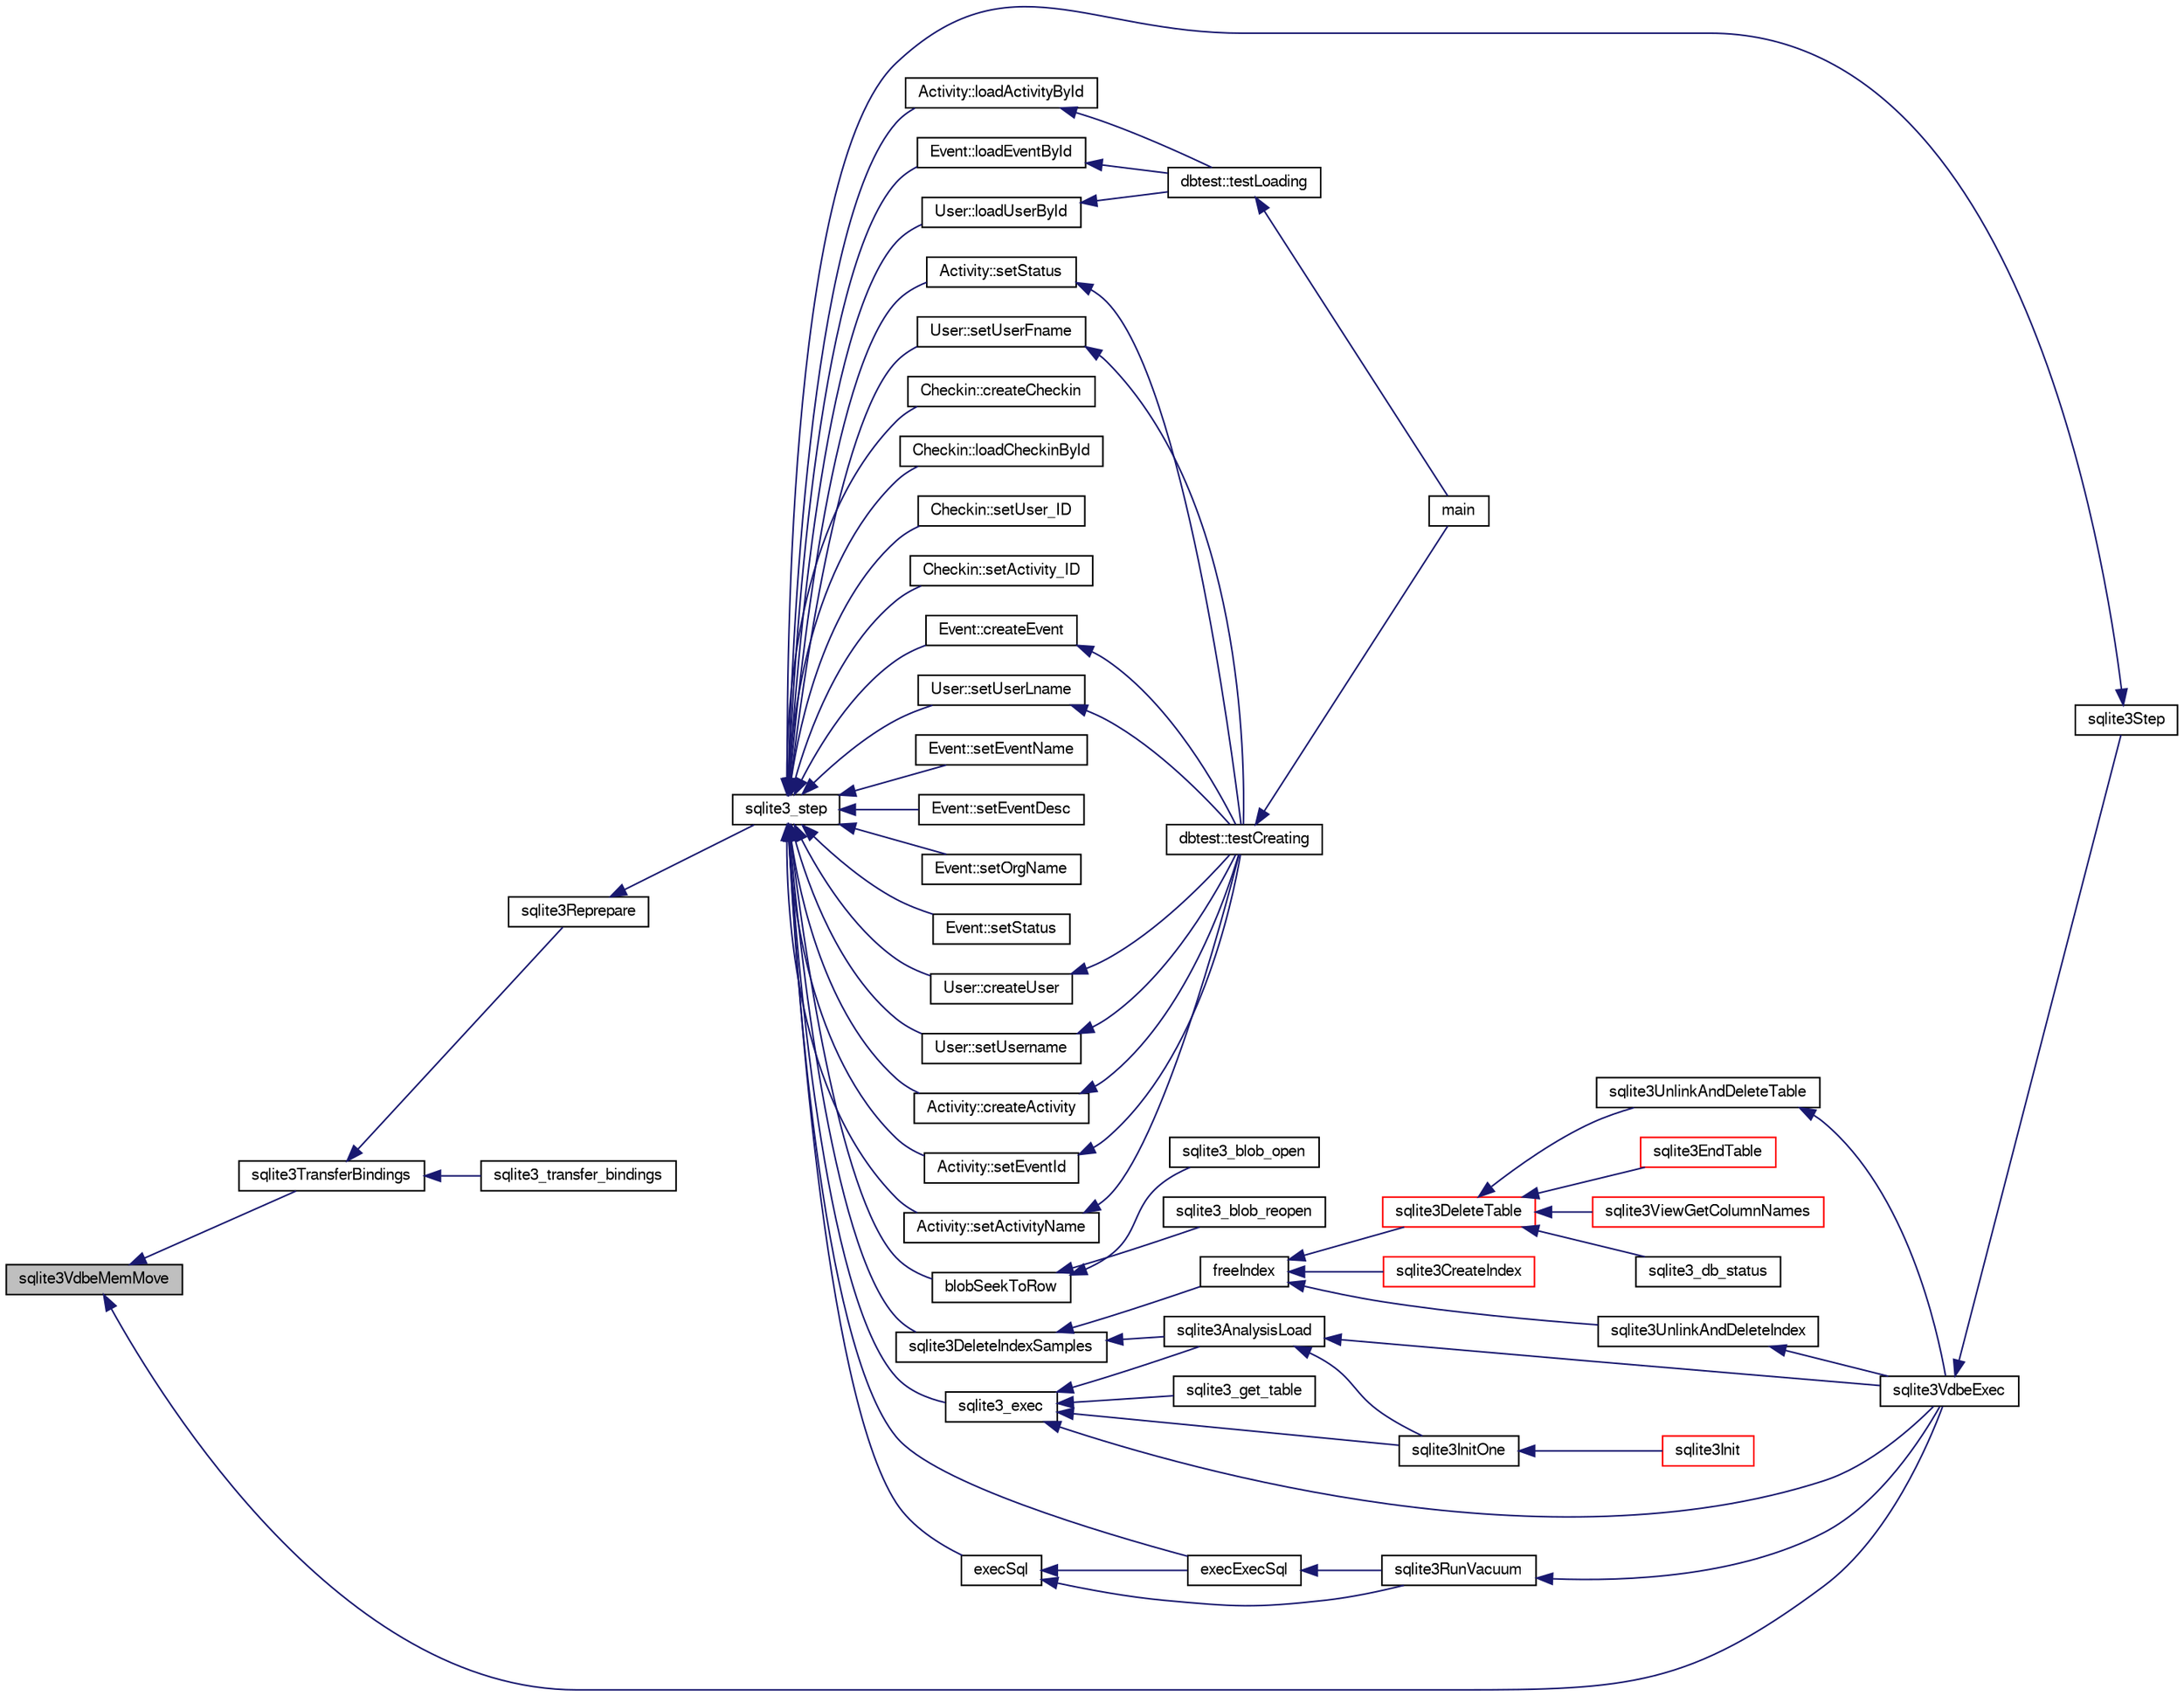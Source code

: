 digraph "sqlite3VdbeMemMove"
{
  edge [fontname="FreeSans",fontsize="10",labelfontname="FreeSans",labelfontsize="10"];
  node [fontname="FreeSans",fontsize="10",shape=record];
  rankdir="LR";
  Node772973 [label="sqlite3VdbeMemMove",height=0.2,width=0.4,color="black", fillcolor="grey75", style="filled", fontcolor="black"];
  Node772973 -> Node772974 [dir="back",color="midnightblue",fontsize="10",style="solid",fontname="FreeSans"];
  Node772974 [label="sqlite3TransferBindings",height=0.2,width=0.4,color="black", fillcolor="white", style="filled",URL="$sqlite3_8c.html#a9158a497436de1e5aa7067e4daf18d8e"];
  Node772974 -> Node772975 [dir="back",color="midnightblue",fontsize="10",style="solid",fontname="FreeSans"];
  Node772975 [label="sqlite3_transfer_bindings",height=0.2,width=0.4,color="black", fillcolor="white", style="filled",URL="$sqlite3_8h.html#a62b0ff01b83a4d0cba99eef26cb99315"];
  Node772974 -> Node772976 [dir="back",color="midnightblue",fontsize="10",style="solid",fontname="FreeSans"];
  Node772976 [label="sqlite3Reprepare",height=0.2,width=0.4,color="black", fillcolor="white", style="filled",URL="$sqlite3_8c.html#a7e2f7299cc947d07e782f6ac561fa937"];
  Node772976 -> Node772977 [dir="back",color="midnightblue",fontsize="10",style="solid",fontname="FreeSans"];
  Node772977 [label="sqlite3_step",height=0.2,width=0.4,color="black", fillcolor="white", style="filled",URL="$sqlite3_8h.html#ac1e491ce36b7471eb28387f7d3c74334"];
  Node772977 -> Node772978 [dir="back",color="midnightblue",fontsize="10",style="solid",fontname="FreeSans"];
  Node772978 [label="Activity::createActivity",height=0.2,width=0.4,color="black", fillcolor="white", style="filled",URL="$classActivity.html#a813cc5e52c14ab49b39014c134e3425b"];
  Node772978 -> Node772979 [dir="back",color="midnightblue",fontsize="10",style="solid",fontname="FreeSans"];
  Node772979 [label="dbtest::testCreating",height=0.2,width=0.4,color="black", fillcolor="white", style="filled",URL="$classdbtest.html#a8193e88a7df657069c8a6bd09c8243b7"];
  Node772979 -> Node772980 [dir="back",color="midnightblue",fontsize="10",style="solid",fontname="FreeSans"];
  Node772980 [label="main",height=0.2,width=0.4,color="black", fillcolor="white", style="filled",URL="$test_8cpp.html#ae66f6b31b5ad750f1fe042a706a4e3d4"];
  Node772977 -> Node772981 [dir="back",color="midnightblue",fontsize="10",style="solid",fontname="FreeSans"];
  Node772981 [label="Activity::loadActivityById",height=0.2,width=0.4,color="black", fillcolor="white", style="filled",URL="$classActivity.html#abe4ffb4f08a47212ebf9013259d9e7fd"];
  Node772981 -> Node772982 [dir="back",color="midnightblue",fontsize="10",style="solid",fontname="FreeSans"];
  Node772982 [label="dbtest::testLoading",height=0.2,width=0.4,color="black", fillcolor="white", style="filled",URL="$classdbtest.html#a6f98d82a2c8e2b9040848763504ddae1"];
  Node772982 -> Node772980 [dir="back",color="midnightblue",fontsize="10",style="solid",fontname="FreeSans"];
  Node772977 -> Node772983 [dir="back",color="midnightblue",fontsize="10",style="solid",fontname="FreeSans"];
  Node772983 [label="Activity::setEventId",height=0.2,width=0.4,color="black", fillcolor="white", style="filled",URL="$classActivity.html#adb1d0fd0d08f473e068f0a4086bfa9ca"];
  Node772983 -> Node772979 [dir="back",color="midnightblue",fontsize="10",style="solid",fontname="FreeSans"];
  Node772977 -> Node772984 [dir="back",color="midnightblue",fontsize="10",style="solid",fontname="FreeSans"];
  Node772984 [label="Activity::setActivityName",height=0.2,width=0.4,color="black", fillcolor="white", style="filled",URL="$classActivity.html#a62dc3737b33915a36086f9dd26d16a81"];
  Node772984 -> Node772979 [dir="back",color="midnightblue",fontsize="10",style="solid",fontname="FreeSans"];
  Node772977 -> Node772985 [dir="back",color="midnightblue",fontsize="10",style="solid",fontname="FreeSans"];
  Node772985 [label="Activity::setStatus",height=0.2,width=0.4,color="black", fillcolor="white", style="filled",URL="$classActivity.html#af618135a7738f4d2a7ee147a8ef912ea"];
  Node772985 -> Node772979 [dir="back",color="midnightblue",fontsize="10",style="solid",fontname="FreeSans"];
  Node772977 -> Node772986 [dir="back",color="midnightblue",fontsize="10",style="solid",fontname="FreeSans"];
  Node772986 [label="Checkin::createCheckin",height=0.2,width=0.4,color="black", fillcolor="white", style="filled",URL="$classCheckin.html#a4e40acdf7fff0e607f6de4f24f3a163c"];
  Node772977 -> Node772987 [dir="back",color="midnightblue",fontsize="10",style="solid",fontname="FreeSans"];
  Node772987 [label="Checkin::loadCheckinById",height=0.2,width=0.4,color="black", fillcolor="white", style="filled",URL="$classCheckin.html#a3461f70ea6c68475225f2a07f78a21e0"];
  Node772977 -> Node772988 [dir="back",color="midnightblue",fontsize="10",style="solid",fontname="FreeSans"];
  Node772988 [label="Checkin::setUser_ID",height=0.2,width=0.4,color="black", fillcolor="white", style="filled",URL="$classCheckin.html#a76ab640f4f912876dbebf183db5359c6"];
  Node772977 -> Node772989 [dir="back",color="midnightblue",fontsize="10",style="solid",fontname="FreeSans"];
  Node772989 [label="Checkin::setActivity_ID",height=0.2,width=0.4,color="black", fillcolor="white", style="filled",URL="$classCheckin.html#ab2ff3ec2604ec73a42af25874a00b232"];
  Node772977 -> Node772990 [dir="back",color="midnightblue",fontsize="10",style="solid",fontname="FreeSans"];
  Node772990 [label="Event::createEvent",height=0.2,width=0.4,color="black", fillcolor="white", style="filled",URL="$classEvent.html#a77adb9f4a46ffb32c2d931f0691f5903"];
  Node772990 -> Node772979 [dir="back",color="midnightblue",fontsize="10",style="solid",fontname="FreeSans"];
  Node772977 -> Node772991 [dir="back",color="midnightblue",fontsize="10",style="solid",fontname="FreeSans"];
  Node772991 [label="Event::loadEventById",height=0.2,width=0.4,color="black", fillcolor="white", style="filled",URL="$classEvent.html#afa66cea33f722dbeecb69cc98fdea055"];
  Node772991 -> Node772982 [dir="back",color="midnightblue",fontsize="10",style="solid",fontname="FreeSans"];
  Node772977 -> Node772992 [dir="back",color="midnightblue",fontsize="10",style="solid",fontname="FreeSans"];
  Node772992 [label="Event::setEventName",height=0.2,width=0.4,color="black", fillcolor="white", style="filled",URL="$classEvent.html#a10596b6ca077df05184e30d62b08729d"];
  Node772977 -> Node772993 [dir="back",color="midnightblue",fontsize="10",style="solid",fontname="FreeSans"];
  Node772993 [label="Event::setEventDesc",height=0.2,width=0.4,color="black", fillcolor="white", style="filled",URL="$classEvent.html#ae36b8377dcae792f1c5c4726024c981b"];
  Node772977 -> Node772994 [dir="back",color="midnightblue",fontsize="10",style="solid",fontname="FreeSans"];
  Node772994 [label="Event::setOrgName",height=0.2,width=0.4,color="black", fillcolor="white", style="filled",URL="$classEvent.html#a19aac0f776bd764563a54977656cf680"];
  Node772977 -> Node772995 [dir="back",color="midnightblue",fontsize="10",style="solid",fontname="FreeSans"];
  Node772995 [label="Event::setStatus",height=0.2,width=0.4,color="black", fillcolor="white", style="filled",URL="$classEvent.html#ab0a6b9285af0f4172eb841e2b80f8972"];
  Node772977 -> Node772996 [dir="back",color="midnightblue",fontsize="10",style="solid",fontname="FreeSans"];
  Node772996 [label="blobSeekToRow",height=0.2,width=0.4,color="black", fillcolor="white", style="filled",URL="$sqlite3_8c.html#afff57e13332b98c8a44a7cebe38962ab"];
  Node772996 -> Node772997 [dir="back",color="midnightblue",fontsize="10",style="solid",fontname="FreeSans"];
  Node772997 [label="sqlite3_blob_open",height=0.2,width=0.4,color="black", fillcolor="white", style="filled",URL="$sqlite3_8h.html#adb8ad839a5bdd62a43785132bc7dd518"];
  Node772996 -> Node772998 [dir="back",color="midnightblue",fontsize="10",style="solid",fontname="FreeSans"];
  Node772998 [label="sqlite3_blob_reopen",height=0.2,width=0.4,color="black", fillcolor="white", style="filled",URL="$sqlite3_8h.html#abc77c24fdc0150138490359a94360f7e"];
  Node772977 -> Node772999 [dir="back",color="midnightblue",fontsize="10",style="solid",fontname="FreeSans"];
  Node772999 [label="sqlite3DeleteIndexSamples",height=0.2,width=0.4,color="black", fillcolor="white", style="filled",URL="$sqlite3_8c.html#aaeda0302fbf61397ec009f65bed047ef"];
  Node772999 -> Node773000 [dir="back",color="midnightblue",fontsize="10",style="solid",fontname="FreeSans"];
  Node773000 [label="sqlite3AnalysisLoad",height=0.2,width=0.4,color="black", fillcolor="white", style="filled",URL="$sqlite3_8c.html#a48a2301c27e1d3d68708b9b8761b5a01"];
  Node773000 -> Node773001 [dir="back",color="midnightblue",fontsize="10",style="solid",fontname="FreeSans"];
  Node773001 [label="sqlite3VdbeExec",height=0.2,width=0.4,color="black", fillcolor="white", style="filled",URL="$sqlite3_8c.html#a8ce40a614bdc56719c4d642b1e4dfb21"];
  Node773001 -> Node773002 [dir="back",color="midnightblue",fontsize="10",style="solid",fontname="FreeSans"];
  Node773002 [label="sqlite3Step",height=0.2,width=0.4,color="black", fillcolor="white", style="filled",URL="$sqlite3_8c.html#a3f2872e873e2758a4beedad1d5113554"];
  Node773002 -> Node772977 [dir="back",color="midnightblue",fontsize="10",style="solid",fontname="FreeSans"];
  Node773000 -> Node773003 [dir="back",color="midnightblue",fontsize="10",style="solid",fontname="FreeSans"];
  Node773003 [label="sqlite3InitOne",height=0.2,width=0.4,color="black", fillcolor="white", style="filled",URL="$sqlite3_8c.html#ac4318b25df65269906b0379251fe9b85"];
  Node773003 -> Node773004 [dir="back",color="midnightblue",fontsize="10",style="solid",fontname="FreeSans"];
  Node773004 [label="sqlite3Init",height=0.2,width=0.4,color="red", fillcolor="white", style="filled",URL="$sqlite3_8c.html#aed74e3dc765631a833f522f425ff5a48"];
  Node772999 -> Node773104 [dir="back",color="midnightblue",fontsize="10",style="solid",fontname="FreeSans"];
  Node773104 [label="freeIndex",height=0.2,width=0.4,color="black", fillcolor="white", style="filled",URL="$sqlite3_8c.html#a00907c99c18d5bcb9d0b38c077146c31"];
  Node773104 -> Node773105 [dir="back",color="midnightblue",fontsize="10",style="solid",fontname="FreeSans"];
  Node773105 [label="sqlite3UnlinkAndDeleteIndex",height=0.2,width=0.4,color="black", fillcolor="white", style="filled",URL="$sqlite3_8c.html#a889f2dcb438c56db37a6d61e9f25e244"];
  Node773105 -> Node773001 [dir="back",color="midnightblue",fontsize="10",style="solid",fontname="FreeSans"];
  Node773104 -> Node773106 [dir="back",color="midnightblue",fontsize="10",style="solid",fontname="FreeSans"];
  Node773106 [label="sqlite3DeleteTable",height=0.2,width=0.4,color="red", fillcolor="white", style="filled",URL="$sqlite3_8c.html#a7fd3d507375a381a3807f92735318973"];
  Node773106 -> Node773107 [dir="back",color="midnightblue",fontsize="10",style="solid",fontname="FreeSans"];
  Node773107 [label="sqlite3_db_status",height=0.2,width=0.4,color="black", fillcolor="white", style="filled",URL="$sqlite3_8h.html#ab64e8333313ee2e44116842711818940"];
  Node773106 -> Node773108 [dir="back",color="midnightblue",fontsize="10",style="solid",fontname="FreeSans"];
  Node773108 [label="sqlite3UnlinkAndDeleteTable",height=0.2,width=0.4,color="black", fillcolor="white", style="filled",URL="$sqlite3_8c.html#a9733677716a49de464f86fff164e9a1b"];
  Node773108 -> Node773001 [dir="back",color="midnightblue",fontsize="10",style="solid",fontname="FreeSans"];
  Node773106 -> Node773019 [dir="back",color="midnightblue",fontsize="10",style="solid",fontname="FreeSans"];
  Node773019 [label="sqlite3EndTable",height=0.2,width=0.4,color="red", fillcolor="white", style="filled",URL="$sqlite3_8c.html#a7b5f2c66c0f0b6f819d970ca389768b0"];
  Node773106 -> Node773054 [dir="back",color="midnightblue",fontsize="10",style="solid",fontname="FreeSans"];
  Node773054 [label="sqlite3ViewGetColumnNames",height=0.2,width=0.4,color="red", fillcolor="white", style="filled",URL="$sqlite3_8c.html#aebc7cd8d9e2bd174ae0a60363d3f6ce8"];
  Node773104 -> Node773016 [dir="back",color="midnightblue",fontsize="10",style="solid",fontname="FreeSans"];
  Node773016 [label="sqlite3CreateIndex",height=0.2,width=0.4,color="red", fillcolor="white", style="filled",URL="$sqlite3_8c.html#a8dbe5e590ab6c58a8c45f34f7c81e825"];
  Node772977 -> Node773169 [dir="back",color="midnightblue",fontsize="10",style="solid",fontname="FreeSans"];
  Node773169 [label="sqlite3_exec",height=0.2,width=0.4,color="black", fillcolor="white", style="filled",URL="$sqlite3_8h.html#a97487ec8150e0bcc8fa392ab8f0e24db"];
  Node773169 -> Node773001 [dir="back",color="midnightblue",fontsize="10",style="solid",fontname="FreeSans"];
  Node773169 -> Node773000 [dir="back",color="midnightblue",fontsize="10",style="solid",fontname="FreeSans"];
  Node773169 -> Node773003 [dir="back",color="midnightblue",fontsize="10",style="solid",fontname="FreeSans"];
  Node773169 -> Node773170 [dir="back",color="midnightblue",fontsize="10",style="solid",fontname="FreeSans"];
  Node773170 [label="sqlite3_get_table",height=0.2,width=0.4,color="black", fillcolor="white", style="filled",URL="$sqlite3_8h.html#a5effeac4e12df57beaa35c5be1f61579"];
  Node772977 -> Node773160 [dir="back",color="midnightblue",fontsize="10",style="solid",fontname="FreeSans"];
  Node773160 [label="execSql",height=0.2,width=0.4,color="black", fillcolor="white", style="filled",URL="$sqlite3_8c.html#a7d16651b98a110662f4c265eff0246cb"];
  Node773160 -> Node773161 [dir="back",color="midnightblue",fontsize="10",style="solid",fontname="FreeSans"];
  Node773161 [label="execExecSql",height=0.2,width=0.4,color="black", fillcolor="white", style="filled",URL="$sqlite3_8c.html#ac1be09a6c047f21133d16378d301e0d4"];
  Node773161 -> Node773162 [dir="back",color="midnightblue",fontsize="10",style="solid",fontname="FreeSans"];
  Node773162 [label="sqlite3RunVacuum",height=0.2,width=0.4,color="black", fillcolor="white", style="filled",URL="$sqlite3_8c.html#a5e83ddc7b3e7e8e79ad5d1fc92de1d2f"];
  Node773162 -> Node773001 [dir="back",color="midnightblue",fontsize="10",style="solid",fontname="FreeSans"];
  Node773160 -> Node773162 [dir="back",color="midnightblue",fontsize="10",style="solid",fontname="FreeSans"];
  Node772977 -> Node773161 [dir="back",color="midnightblue",fontsize="10",style="solid",fontname="FreeSans"];
  Node772977 -> Node773163 [dir="back",color="midnightblue",fontsize="10",style="solid",fontname="FreeSans"];
  Node773163 [label="User::createUser",height=0.2,width=0.4,color="black", fillcolor="white", style="filled",URL="$classUser.html#a22ed673939e8cc0a136130b809bba513"];
  Node773163 -> Node772979 [dir="back",color="midnightblue",fontsize="10",style="solid",fontname="FreeSans"];
  Node772977 -> Node773164 [dir="back",color="midnightblue",fontsize="10",style="solid",fontname="FreeSans"];
  Node773164 [label="User::loadUserById",height=0.2,width=0.4,color="black", fillcolor="white", style="filled",URL="$classUser.html#a863377665b7fb83c5547dcf9727f5092"];
  Node773164 -> Node772982 [dir="back",color="midnightblue",fontsize="10",style="solid",fontname="FreeSans"];
  Node772977 -> Node773165 [dir="back",color="midnightblue",fontsize="10",style="solid",fontname="FreeSans"];
  Node773165 [label="User::setUsername",height=0.2,width=0.4,color="black", fillcolor="white", style="filled",URL="$classUser.html#aa0497022a136cb78de785b0a39ae60b1"];
  Node773165 -> Node772979 [dir="back",color="midnightblue",fontsize="10",style="solid",fontname="FreeSans"];
  Node772977 -> Node773166 [dir="back",color="midnightblue",fontsize="10",style="solid",fontname="FreeSans"];
  Node773166 [label="User::setUserFname",height=0.2,width=0.4,color="black", fillcolor="white", style="filled",URL="$classUser.html#a72657eb55cd0ca437b4841a43f19912f"];
  Node773166 -> Node772979 [dir="back",color="midnightblue",fontsize="10",style="solid",fontname="FreeSans"];
  Node772977 -> Node773167 [dir="back",color="midnightblue",fontsize="10",style="solid",fontname="FreeSans"];
  Node773167 [label="User::setUserLname",height=0.2,width=0.4,color="black", fillcolor="white", style="filled",URL="$classUser.html#aa25973387e5afe1aa6f60dd6545e33b5"];
  Node773167 -> Node772979 [dir="back",color="midnightblue",fontsize="10",style="solid",fontname="FreeSans"];
  Node772973 -> Node773001 [dir="back",color="midnightblue",fontsize="10",style="solid",fontname="FreeSans"];
}
